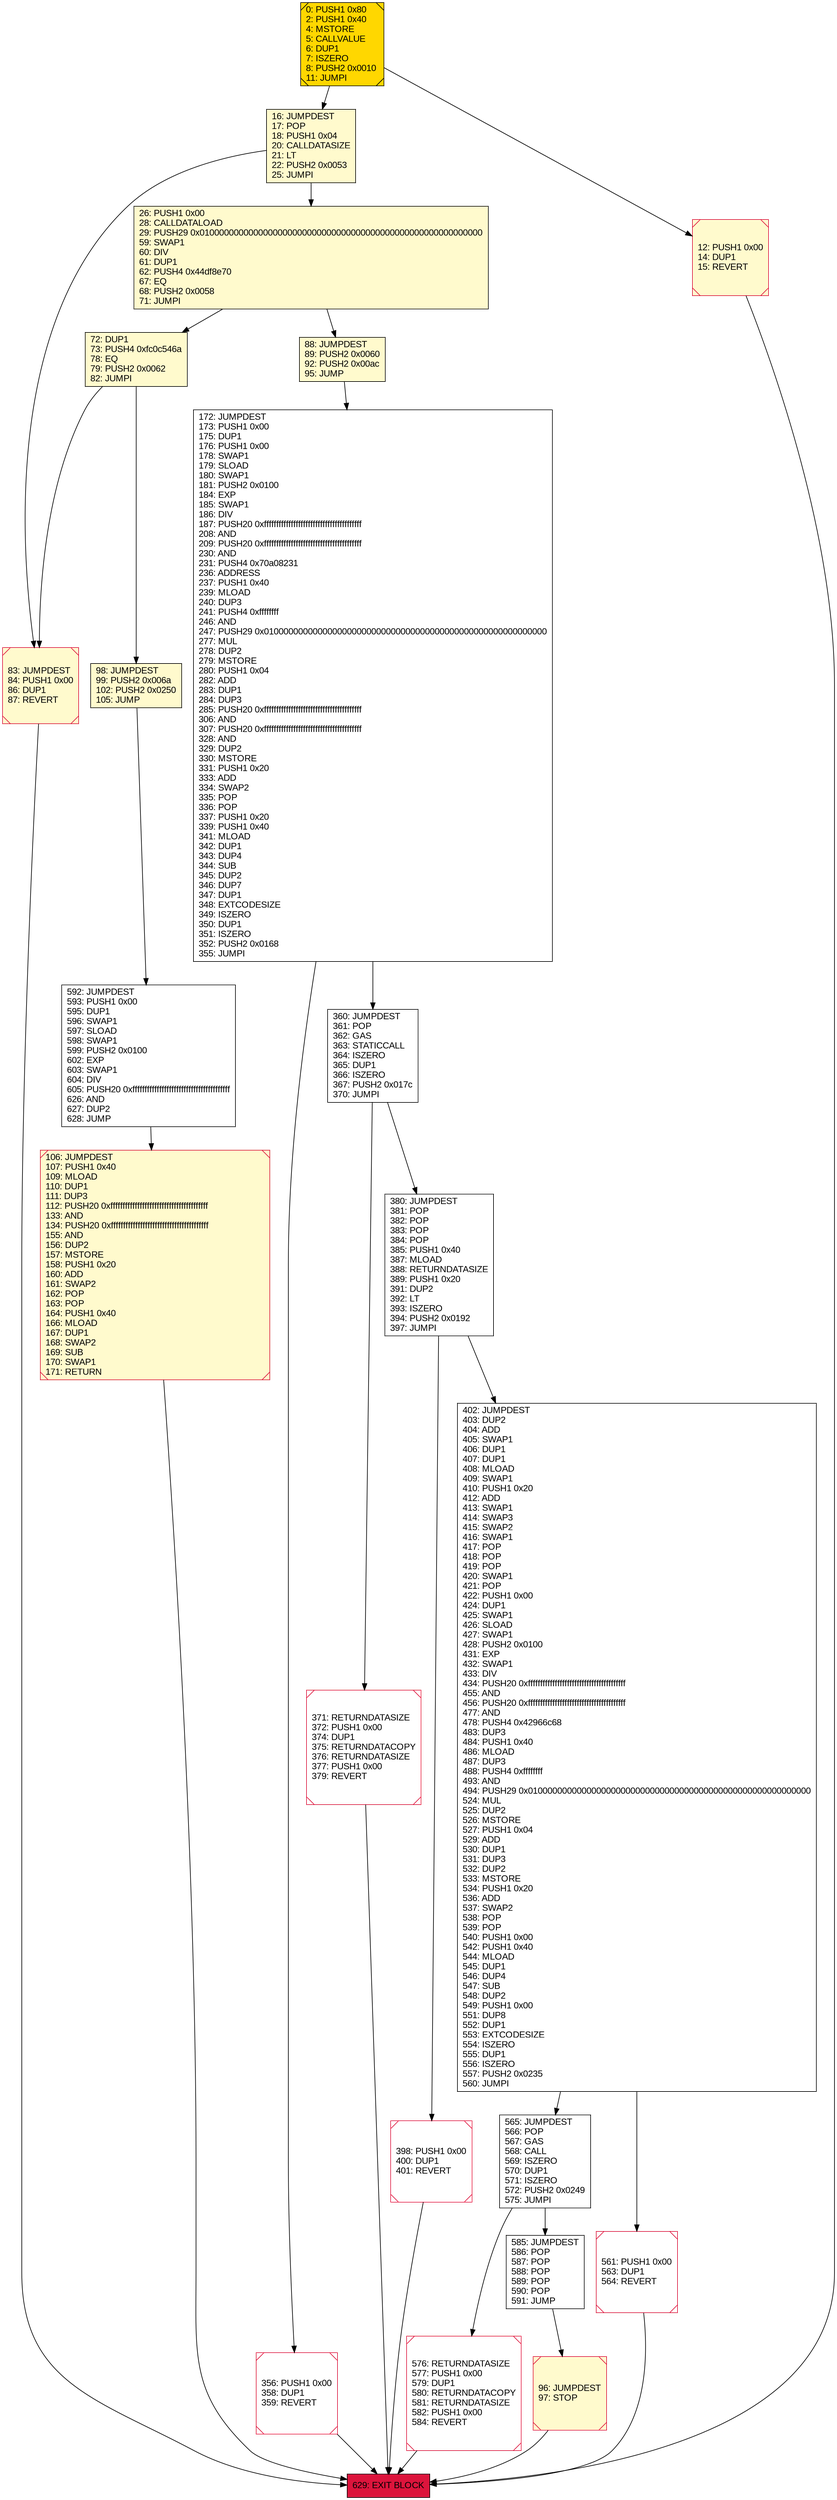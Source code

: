 digraph G {
bgcolor=transparent rankdir=UD;
node [shape=box style=filled color=black fillcolor=white fontname=arial fontcolor=black];
585 [label="585: JUMPDEST\l586: POP\l587: POP\l588: POP\l589: POP\l590: POP\l591: JUMP\l" ];
88 [label="88: JUMPDEST\l89: PUSH2 0x0060\l92: PUSH2 0x00ac\l95: JUMP\l" fillcolor=lemonchiffon ];
360 [label="360: JUMPDEST\l361: POP\l362: GAS\l363: STATICCALL\l364: ISZERO\l365: DUP1\l366: ISZERO\l367: PUSH2 0x017c\l370: JUMPI\l" ];
356 [label="356: PUSH1 0x00\l358: DUP1\l359: REVERT\l" shape=Msquare color=crimson ];
592 [label="592: JUMPDEST\l593: PUSH1 0x00\l595: DUP1\l596: SWAP1\l597: SLOAD\l598: SWAP1\l599: PUSH2 0x0100\l602: EXP\l603: SWAP1\l604: DIV\l605: PUSH20 0xffffffffffffffffffffffffffffffffffffffff\l626: AND\l627: DUP2\l628: JUMP\l" ];
172 [label="172: JUMPDEST\l173: PUSH1 0x00\l175: DUP1\l176: PUSH1 0x00\l178: SWAP1\l179: SLOAD\l180: SWAP1\l181: PUSH2 0x0100\l184: EXP\l185: SWAP1\l186: DIV\l187: PUSH20 0xffffffffffffffffffffffffffffffffffffffff\l208: AND\l209: PUSH20 0xffffffffffffffffffffffffffffffffffffffff\l230: AND\l231: PUSH4 0x70a08231\l236: ADDRESS\l237: PUSH1 0x40\l239: MLOAD\l240: DUP3\l241: PUSH4 0xffffffff\l246: AND\l247: PUSH29 0x0100000000000000000000000000000000000000000000000000000000\l277: MUL\l278: DUP2\l279: MSTORE\l280: PUSH1 0x04\l282: ADD\l283: DUP1\l284: DUP3\l285: PUSH20 0xffffffffffffffffffffffffffffffffffffffff\l306: AND\l307: PUSH20 0xffffffffffffffffffffffffffffffffffffffff\l328: AND\l329: DUP2\l330: MSTORE\l331: PUSH1 0x20\l333: ADD\l334: SWAP2\l335: POP\l336: POP\l337: PUSH1 0x20\l339: PUSH1 0x40\l341: MLOAD\l342: DUP1\l343: DUP4\l344: SUB\l345: DUP2\l346: DUP7\l347: DUP1\l348: EXTCODESIZE\l349: ISZERO\l350: DUP1\l351: ISZERO\l352: PUSH2 0x0168\l355: JUMPI\l" ];
371 [label="371: RETURNDATASIZE\l372: PUSH1 0x00\l374: DUP1\l375: RETURNDATACOPY\l376: RETURNDATASIZE\l377: PUSH1 0x00\l379: REVERT\l" shape=Msquare color=crimson ];
402 [label="402: JUMPDEST\l403: DUP2\l404: ADD\l405: SWAP1\l406: DUP1\l407: DUP1\l408: MLOAD\l409: SWAP1\l410: PUSH1 0x20\l412: ADD\l413: SWAP1\l414: SWAP3\l415: SWAP2\l416: SWAP1\l417: POP\l418: POP\l419: POP\l420: SWAP1\l421: POP\l422: PUSH1 0x00\l424: DUP1\l425: SWAP1\l426: SLOAD\l427: SWAP1\l428: PUSH2 0x0100\l431: EXP\l432: SWAP1\l433: DIV\l434: PUSH20 0xffffffffffffffffffffffffffffffffffffffff\l455: AND\l456: PUSH20 0xffffffffffffffffffffffffffffffffffffffff\l477: AND\l478: PUSH4 0x42966c68\l483: DUP3\l484: PUSH1 0x40\l486: MLOAD\l487: DUP3\l488: PUSH4 0xffffffff\l493: AND\l494: PUSH29 0x0100000000000000000000000000000000000000000000000000000000\l524: MUL\l525: DUP2\l526: MSTORE\l527: PUSH1 0x04\l529: ADD\l530: DUP1\l531: DUP3\l532: DUP2\l533: MSTORE\l534: PUSH1 0x20\l536: ADD\l537: SWAP2\l538: POP\l539: POP\l540: PUSH1 0x00\l542: PUSH1 0x40\l544: MLOAD\l545: DUP1\l546: DUP4\l547: SUB\l548: DUP2\l549: PUSH1 0x00\l551: DUP8\l552: DUP1\l553: EXTCODESIZE\l554: ISZERO\l555: DUP1\l556: ISZERO\l557: PUSH2 0x0235\l560: JUMPI\l" ];
565 [label="565: JUMPDEST\l566: POP\l567: GAS\l568: CALL\l569: ISZERO\l570: DUP1\l571: ISZERO\l572: PUSH2 0x0249\l575: JUMPI\l" ];
16 [label="16: JUMPDEST\l17: POP\l18: PUSH1 0x04\l20: CALLDATASIZE\l21: LT\l22: PUSH2 0x0053\l25: JUMPI\l" fillcolor=lemonchiffon ];
12 [label="12: PUSH1 0x00\l14: DUP1\l15: REVERT\l" fillcolor=lemonchiffon shape=Msquare color=crimson ];
398 [label="398: PUSH1 0x00\l400: DUP1\l401: REVERT\l" shape=Msquare color=crimson ];
561 [label="561: PUSH1 0x00\l563: DUP1\l564: REVERT\l" shape=Msquare color=crimson ];
98 [label="98: JUMPDEST\l99: PUSH2 0x006a\l102: PUSH2 0x0250\l105: JUMP\l" fillcolor=lemonchiffon ];
96 [label="96: JUMPDEST\l97: STOP\l" fillcolor=lemonchiffon shape=Msquare color=crimson ];
380 [label="380: JUMPDEST\l381: POP\l382: POP\l383: POP\l384: POP\l385: PUSH1 0x40\l387: MLOAD\l388: RETURNDATASIZE\l389: PUSH1 0x20\l391: DUP2\l392: LT\l393: ISZERO\l394: PUSH2 0x0192\l397: JUMPI\l" ];
629 [label="629: EXIT BLOCK\l" fillcolor=crimson ];
83 [label="83: JUMPDEST\l84: PUSH1 0x00\l86: DUP1\l87: REVERT\l" fillcolor=lemonchiffon shape=Msquare color=crimson ];
0 [label="0: PUSH1 0x80\l2: PUSH1 0x40\l4: MSTORE\l5: CALLVALUE\l6: DUP1\l7: ISZERO\l8: PUSH2 0x0010\l11: JUMPI\l" fillcolor=lemonchiffon shape=Msquare fillcolor=gold ];
106 [label="106: JUMPDEST\l107: PUSH1 0x40\l109: MLOAD\l110: DUP1\l111: DUP3\l112: PUSH20 0xffffffffffffffffffffffffffffffffffffffff\l133: AND\l134: PUSH20 0xffffffffffffffffffffffffffffffffffffffff\l155: AND\l156: DUP2\l157: MSTORE\l158: PUSH1 0x20\l160: ADD\l161: SWAP2\l162: POP\l163: POP\l164: PUSH1 0x40\l166: MLOAD\l167: DUP1\l168: SWAP2\l169: SUB\l170: SWAP1\l171: RETURN\l" fillcolor=lemonchiffon shape=Msquare color=crimson ];
576 [label="576: RETURNDATASIZE\l577: PUSH1 0x00\l579: DUP1\l580: RETURNDATACOPY\l581: RETURNDATASIZE\l582: PUSH1 0x00\l584: REVERT\l" shape=Msquare color=crimson ];
26 [label="26: PUSH1 0x00\l28: CALLDATALOAD\l29: PUSH29 0x0100000000000000000000000000000000000000000000000000000000\l59: SWAP1\l60: DIV\l61: DUP1\l62: PUSH4 0x44df8e70\l67: EQ\l68: PUSH2 0x0058\l71: JUMPI\l" fillcolor=lemonchiffon ];
72 [label="72: DUP1\l73: PUSH4 0xfc0c546a\l78: EQ\l79: PUSH2 0x0062\l82: JUMPI\l" fillcolor=lemonchiffon ];
96 -> 629;
26 -> 72;
172 -> 360;
106 -> 629;
360 -> 371;
72 -> 98;
16 -> 26;
98 -> 592;
12 -> 629;
398 -> 629;
402 -> 561;
371 -> 629;
380 -> 402;
592 -> 106;
402 -> 565;
172 -> 356;
83 -> 629;
88 -> 172;
561 -> 629;
72 -> 83;
565 -> 585;
576 -> 629;
356 -> 629;
360 -> 380;
565 -> 576;
0 -> 12;
585 -> 96;
0 -> 16;
26 -> 88;
16 -> 83;
380 -> 398;
}